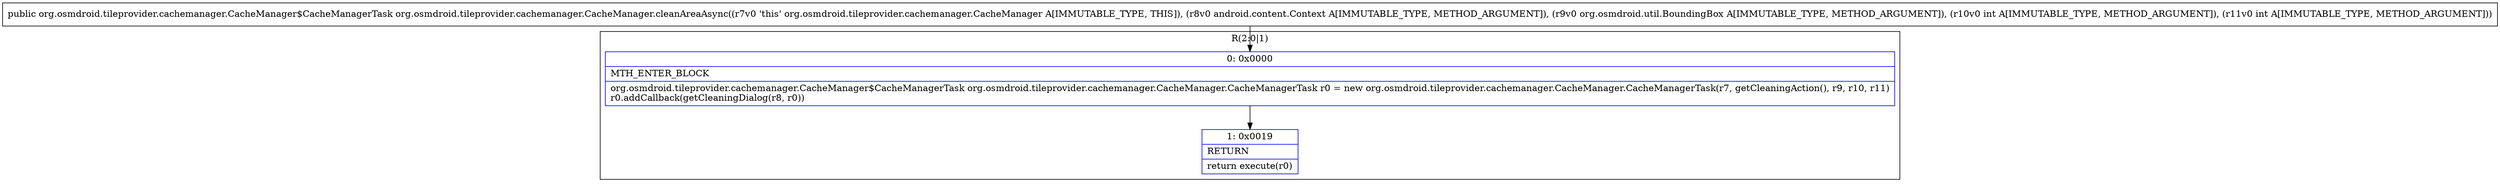 digraph "CFG fororg.osmdroid.tileprovider.cachemanager.CacheManager.cleanAreaAsync(Landroid\/content\/Context;Lorg\/osmdroid\/util\/BoundingBox;II)Lorg\/osmdroid\/tileprovider\/cachemanager\/CacheManager$CacheManagerTask;" {
subgraph cluster_Region_270707412 {
label = "R(2:0|1)";
node [shape=record,color=blue];
Node_0 [shape=record,label="{0\:\ 0x0000|MTH_ENTER_BLOCK\l|org.osmdroid.tileprovider.cachemanager.CacheManager$CacheManagerTask org.osmdroid.tileprovider.cachemanager.CacheManager.CacheManagerTask r0 = new org.osmdroid.tileprovider.cachemanager.CacheManager.CacheManagerTask(r7, getCleaningAction(), r9, r10, r11)\lr0.addCallback(getCleaningDialog(r8, r0))\l}"];
Node_1 [shape=record,label="{1\:\ 0x0019|RETURN\l|return execute(r0)\l}"];
}
MethodNode[shape=record,label="{public org.osmdroid.tileprovider.cachemanager.CacheManager$CacheManagerTask org.osmdroid.tileprovider.cachemanager.CacheManager.cleanAreaAsync((r7v0 'this' org.osmdroid.tileprovider.cachemanager.CacheManager A[IMMUTABLE_TYPE, THIS]), (r8v0 android.content.Context A[IMMUTABLE_TYPE, METHOD_ARGUMENT]), (r9v0 org.osmdroid.util.BoundingBox A[IMMUTABLE_TYPE, METHOD_ARGUMENT]), (r10v0 int A[IMMUTABLE_TYPE, METHOD_ARGUMENT]), (r11v0 int A[IMMUTABLE_TYPE, METHOD_ARGUMENT])) }"];
MethodNode -> Node_0;
Node_0 -> Node_1;
}

